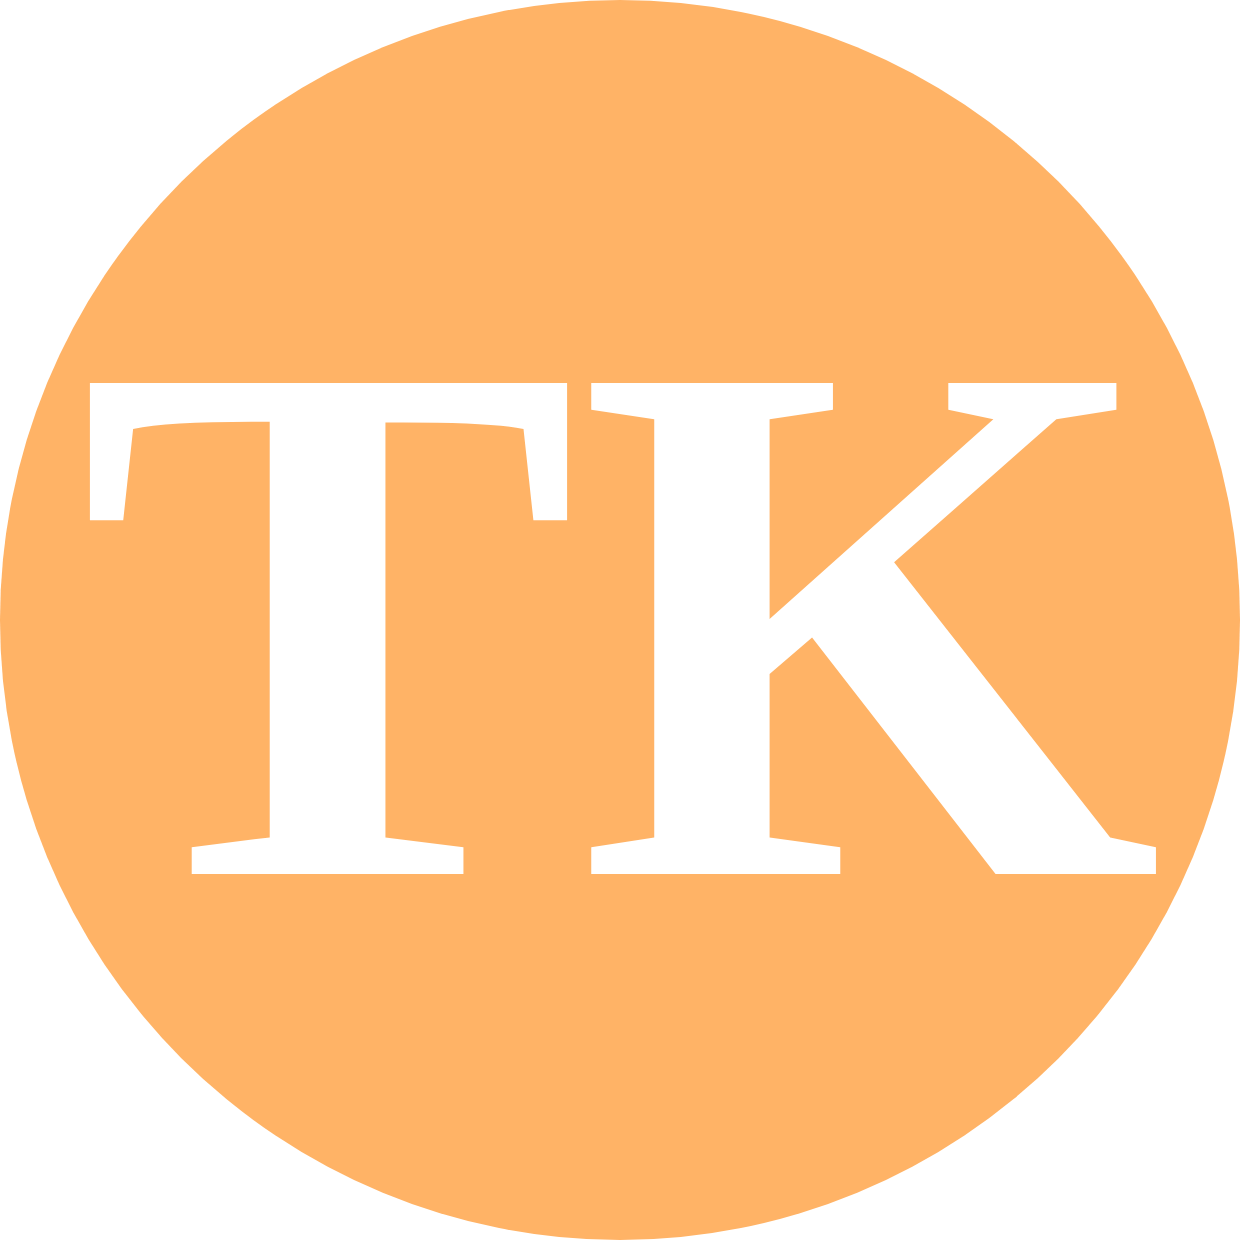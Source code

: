 <mxfile version="24.5.1" type="device">
  <diagram name="Page-1" id="OufviNJHDckyxQlnVhGe">
    <mxGraphModel dx="1242" dy="820" grid="1" gridSize="10" guides="1" tooltips="1" connect="1" arrows="1" fold="1" page="1" pageScale="1" pageWidth="1100" pageHeight="850" math="0" shadow="0">
      <root>
        <mxCell id="0" />
        <mxCell id="1" parent="0" />
        <mxCell id="hrpYbS8lkQPj1YFHkj_w-1" value="&lt;font face=&quot;Tahoma&quot; size=&quot;1&quot; color=&quot;#ffffff&quot; style=&quot;&quot;&gt;&lt;b style=&quot;font-size: 375px;&quot;&gt;TK&lt;/b&gt;&lt;/font&gt;" style="ellipse;whiteSpace=wrap;html=1;fillColor=#FFB366;strokeColor=none;" parent="1" vertex="1">
          <mxGeometry x="240" y="115" width="620" height="620" as="geometry" />
        </mxCell>
      </root>
    </mxGraphModel>
  </diagram>
</mxfile>
